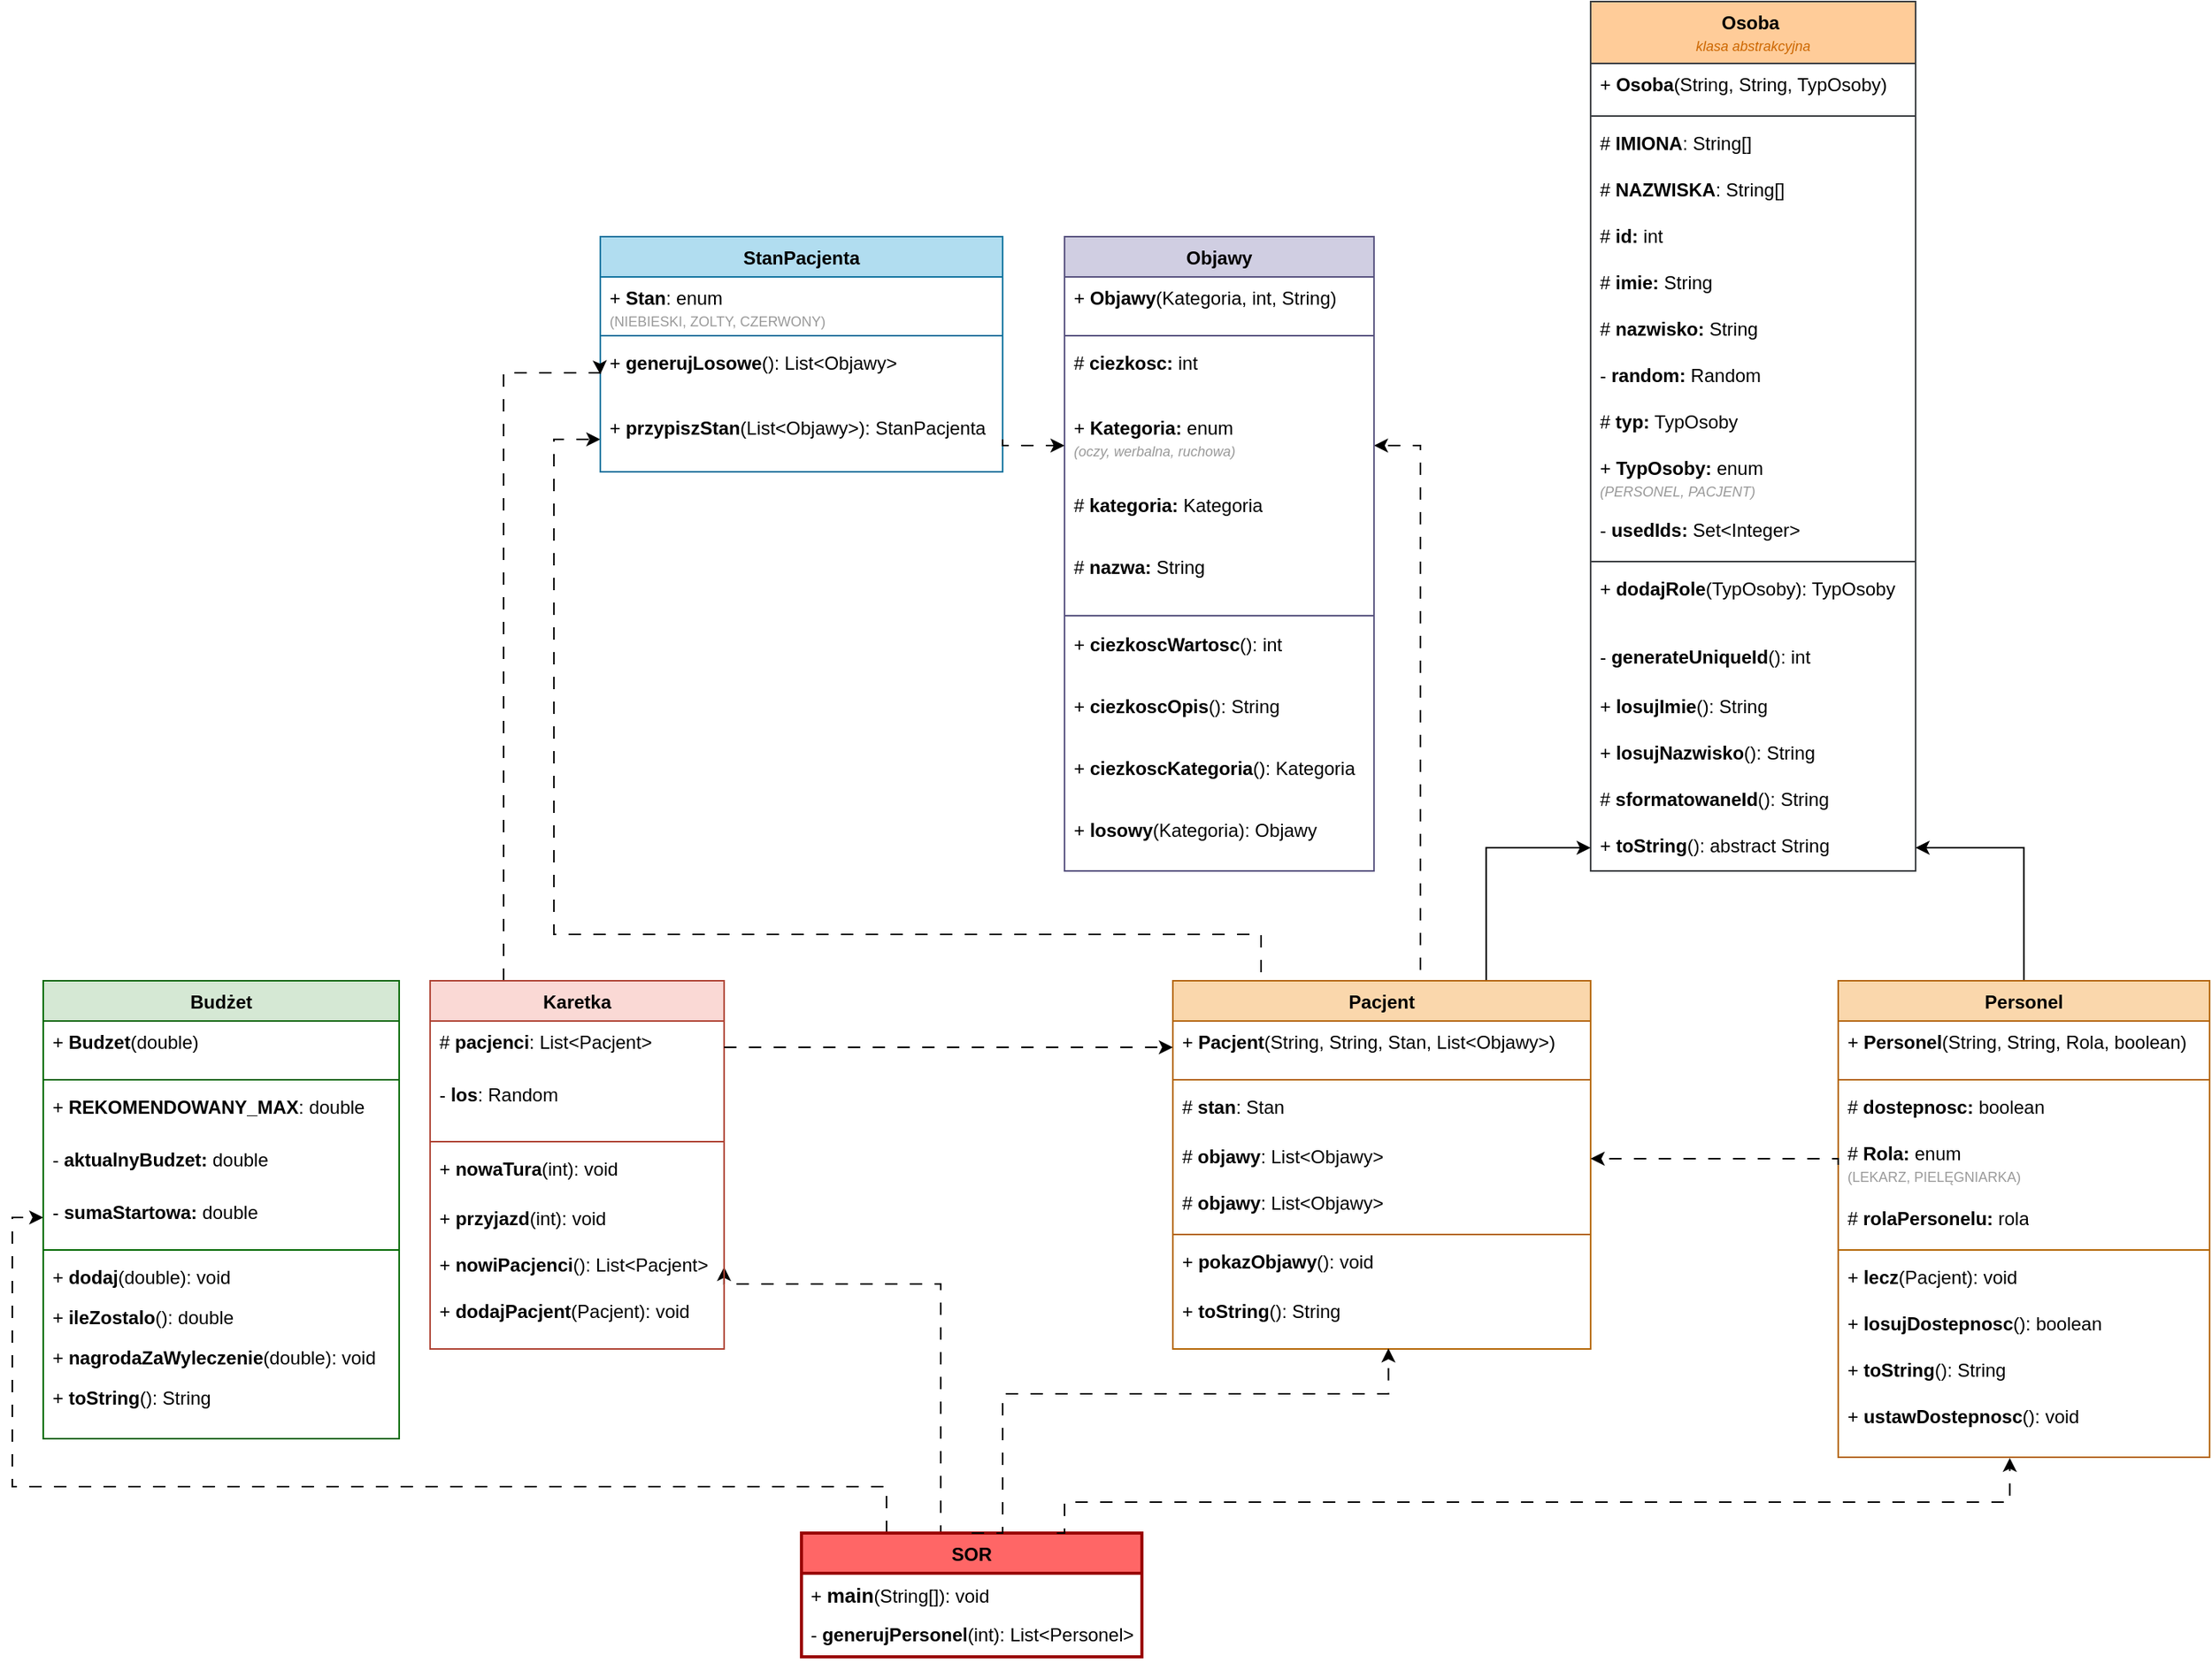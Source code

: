 <mxfile version="27.0.9">
  <diagram name="Strona-1" id="xCsK3-bNOWCkroTRgC9p">
    <mxGraphModel grid="1" page="1" gridSize="10" guides="1" tooltips="1" connect="1" arrows="1" fold="1" pageScale="1" pageWidth="1654" pageHeight="1169" math="0" shadow="0">
      <root>
        <mxCell id="0" />
        <mxCell id="1" parent="0" />
        <mxCell id="NBQ4iwB7kyEO6f9DM8Vm-1" value="Osoba&amp;nbsp;&lt;div&gt;&lt;i&gt;&lt;font style=&quot;font-size: 9px; font-weight: normal; color: rgb(204, 102, 0);&quot;&gt;klasa abstrakcyjna&lt;/font&gt;&lt;/i&gt;&lt;/div&gt;" style="swimlane;fontStyle=1;align=center;verticalAlign=top;childLayout=stackLayout;horizontal=1;startSize=40;horizontalStack=0;resizeParent=1;resizeParentMax=0;resizeLast=0;collapsible=1;marginBottom=0;whiteSpace=wrap;html=1;fillColor=#ffcc99;strokeColor=#36393d;" vertex="1" parent="1">
          <mxGeometry x="1136.94" y="20" width="210" height="562" as="geometry" />
        </mxCell>
        <mxCell id="wnNe19hSWPq940-PAh5z-2" value="+ &lt;b&gt;Osoba&lt;/b&gt;(String, String, TypOsoby)" style="text;strokeColor=none;fillColor=none;align=left;verticalAlign=top;spacingLeft=4;spacingRight=4;overflow=hidden;rotatable=0;points=[[0,0.5],[1,0.5]];portConstraint=eastwest;whiteSpace=wrap;html=1;" vertex="1" parent="NBQ4iwB7kyEO6f9DM8Vm-1">
          <mxGeometry y="40" width="210" height="30" as="geometry" />
        </mxCell>
        <mxCell id="rhBKlkivPUK1FHKw_JW7-6" value="" style="line;strokeWidth=1;fillColor=none;align=left;verticalAlign=middle;spacingTop=-1;spacingLeft=3;spacingRight=3;rotatable=0;labelPosition=right;points=[];portConstraint=eastwest;strokeColor=inherit;" vertex="1" parent="NBQ4iwB7kyEO6f9DM8Vm-1">
          <mxGeometry y="70" width="210" height="8" as="geometry" />
        </mxCell>
        <mxCell id="NBQ4iwB7kyEO6f9DM8Vm-19" value="# &lt;b&gt;IMIONA&lt;/b&gt;: String[]" style="text;strokeColor=none;fillColor=none;align=left;verticalAlign=top;spacingLeft=4;spacingRight=4;overflow=hidden;rotatable=0;points=[[0,0.5],[1,0.5]];portConstraint=eastwest;whiteSpace=wrap;html=1;" vertex="1" parent="NBQ4iwB7kyEO6f9DM8Vm-1">
          <mxGeometry y="78" width="210" height="30" as="geometry" />
        </mxCell>
        <mxCell id="NBQ4iwB7kyEO6f9DM8Vm-22" value="# &lt;b&gt;NAZWISKA&lt;/b&gt;: String[]" style="text;strokeColor=none;fillColor=none;align=left;verticalAlign=top;spacingLeft=4;spacingRight=4;overflow=hidden;rotatable=0;points=[[0,0.5],[1,0.5]];portConstraint=eastwest;whiteSpace=wrap;html=1;" vertex="1" parent="NBQ4iwB7kyEO6f9DM8Vm-1">
          <mxGeometry y="108" width="210" height="30" as="geometry" />
        </mxCell>
        <mxCell id="NBQ4iwB7kyEO6f9DM8Vm-18" value="# &lt;b&gt;id:&lt;/b&gt; int" style="text;strokeColor=none;fillColor=none;align=left;verticalAlign=top;spacingLeft=4;spacingRight=4;overflow=hidden;rotatable=0;points=[[0,0.5],[1,0.5]];portConstraint=eastwest;whiteSpace=wrap;html=1;" vertex="1" parent="NBQ4iwB7kyEO6f9DM8Vm-1">
          <mxGeometry y="138" width="210" height="30" as="geometry" />
        </mxCell>
        <mxCell id="rhBKlkivPUK1FHKw_JW7-7" value="# &lt;b&gt;imie: &lt;/b&gt;String" style="text;strokeColor=none;fillColor=none;align=left;verticalAlign=top;spacingLeft=4;spacingRight=4;overflow=hidden;rotatable=0;points=[[0,0.5],[1,0.5]];portConstraint=eastwest;whiteSpace=wrap;html=1;" vertex="1" parent="NBQ4iwB7kyEO6f9DM8Vm-1">
          <mxGeometry y="168" width="210" height="30" as="geometry" />
        </mxCell>
        <mxCell id="rhBKlkivPUK1FHKw_JW7-8" value="# &lt;b&gt;nazwisko: &lt;/b&gt;String" style="text;strokeColor=none;fillColor=none;align=left;verticalAlign=top;spacingLeft=4;spacingRight=4;overflow=hidden;rotatable=0;points=[[0,0.5],[1,0.5]];portConstraint=eastwest;whiteSpace=wrap;html=1;" vertex="1" parent="NBQ4iwB7kyEO6f9DM8Vm-1">
          <mxGeometry y="198" width="210" height="30" as="geometry" />
        </mxCell>
        <mxCell id="NBQ4iwB7kyEO6f9DM8Vm-36" value="- &lt;b&gt;random:&lt;/b&gt; Random" style="text;strokeColor=none;fillColor=none;align=left;verticalAlign=top;spacingLeft=4;spacingRight=4;overflow=hidden;rotatable=0;points=[[0,0.5],[1,0.5]];portConstraint=eastwest;whiteSpace=wrap;html=1;" vertex="1" parent="NBQ4iwB7kyEO6f9DM8Vm-1">
          <mxGeometry y="228" width="210" height="30" as="geometry" />
        </mxCell>
        <mxCell id="NBQ4iwB7kyEO6f9DM8Vm-20" value="#&lt;b&gt; typ:&lt;/b&gt; TypOsoby" style="text;strokeColor=none;fillColor=none;align=left;verticalAlign=top;spacingLeft=4;spacingRight=4;overflow=hidden;rotatable=0;points=[[0,0.5],[1,0.5]];portConstraint=eastwest;whiteSpace=wrap;html=1;" vertex="1" parent="NBQ4iwB7kyEO6f9DM8Vm-1">
          <mxGeometry y="258" width="210" height="30" as="geometry" />
        </mxCell>
        <mxCell id="NBQ4iwB7kyEO6f9DM8Vm-2" value="+ &lt;b&gt;TypOsoby:&lt;/b&gt; enum&lt;div&gt;&lt;font style=&quot;font-size: 9px; color: rgb(153, 153, 153);&quot;&gt;&lt;i&gt;(PERSONEL, PACJENT)&lt;/i&gt;&lt;/font&gt;&lt;/div&gt;" style="text;strokeColor=none;fillColor=none;align=left;verticalAlign=top;spacingLeft=4;spacingRight=4;overflow=hidden;rotatable=0;points=[[0,0.5],[1,0.5]];portConstraint=eastwest;whiteSpace=wrap;html=1;" vertex="1" parent="NBQ4iwB7kyEO6f9DM8Vm-1">
          <mxGeometry y="288" width="210" height="40" as="geometry" />
        </mxCell>
        <mxCell id="NBQ4iwB7kyEO6f9DM8Vm-37" value="- &lt;b&gt;usedIds:&lt;/b&gt; Set&amp;lt;Integer&amp;gt;" style="text;strokeColor=none;fillColor=none;align=left;verticalAlign=top;spacingLeft=4;spacingRight=4;overflow=hidden;rotatable=0;points=[[0,0.5],[1,0.5]];portConstraint=eastwest;whiteSpace=wrap;html=1;" vertex="1" parent="NBQ4iwB7kyEO6f9DM8Vm-1">
          <mxGeometry y="328" width="210" height="30" as="geometry" />
        </mxCell>
        <mxCell id="NBQ4iwB7kyEO6f9DM8Vm-3" value="" style="line;strokeWidth=1;fillColor=none;align=left;verticalAlign=middle;spacingTop=-1;spacingLeft=3;spacingRight=3;rotatable=0;labelPosition=right;points=[];portConstraint=eastwest;strokeColor=inherit;" vertex="1" parent="NBQ4iwB7kyEO6f9DM8Vm-1">
          <mxGeometry y="358" width="210" height="8" as="geometry" />
        </mxCell>
        <mxCell id="NBQ4iwB7kyEO6f9DM8Vm-27" value="+ &lt;b&gt;dodajRole&lt;/b&gt;(TypOsoby): TypOsoby" style="text;strokeColor=none;fillColor=none;align=left;verticalAlign=top;spacingLeft=4;spacingRight=4;overflow=hidden;rotatable=0;points=[[0,0.5],[1,0.5]];portConstraint=eastwest;whiteSpace=wrap;html=1;" vertex="1" parent="NBQ4iwB7kyEO6f9DM8Vm-1">
          <mxGeometry y="366" width="210" height="44" as="geometry" />
        </mxCell>
        <mxCell id="NBQ4iwB7kyEO6f9DM8Vm-4" value="- &lt;b&gt;generateUniqueId&lt;/b&gt;(): int" style="text;strokeColor=none;fillColor=none;align=left;verticalAlign=top;spacingLeft=4;spacingRight=4;overflow=hidden;rotatable=0;points=[[0,0.5],[1,0.5]];portConstraint=eastwest;whiteSpace=wrap;html=1;" vertex="1" parent="NBQ4iwB7kyEO6f9DM8Vm-1">
          <mxGeometry y="410" width="210" height="32" as="geometry" />
        </mxCell>
        <mxCell id="NBQ4iwB7kyEO6f9DM8Vm-24" value="+ &lt;b&gt;losujImie&lt;/b&gt;(): String" style="text;strokeColor=none;fillColor=none;align=left;verticalAlign=top;spacingLeft=4;spacingRight=4;overflow=hidden;rotatable=0;points=[[0,0.5],[1,0.5]];portConstraint=eastwest;whiteSpace=wrap;html=1;" vertex="1" parent="NBQ4iwB7kyEO6f9DM8Vm-1">
          <mxGeometry y="442" width="210" height="30" as="geometry" />
        </mxCell>
        <mxCell id="NBQ4iwB7kyEO6f9DM8Vm-26" value="+ &lt;b&gt;losujNazwisko&lt;/b&gt;(): String&lt;div&gt;&lt;br&gt;&lt;/div&gt;" style="text;strokeColor=none;fillColor=none;align=left;verticalAlign=top;spacingLeft=4;spacingRight=4;overflow=hidden;rotatable=0;points=[[0,0.5],[1,0.5]];portConstraint=eastwest;whiteSpace=wrap;html=1;" vertex="1" parent="NBQ4iwB7kyEO6f9DM8Vm-1">
          <mxGeometry y="472" width="210" height="30" as="geometry" />
        </mxCell>
        <mxCell id="NBQ4iwB7kyEO6f9DM8Vm-23" value="# &lt;b&gt;sformatowaneId&lt;/b&gt;(): String&lt;div&gt;&lt;br&gt;&lt;/div&gt;" style="text;strokeColor=none;fillColor=none;align=left;verticalAlign=top;spacingLeft=4;spacingRight=4;overflow=hidden;rotatable=0;points=[[0,0.5],[1,0.5]];portConstraint=eastwest;whiteSpace=wrap;html=1;" vertex="1" parent="NBQ4iwB7kyEO6f9DM8Vm-1">
          <mxGeometry y="502" width="210" height="30" as="geometry" />
        </mxCell>
        <mxCell id="NBQ4iwB7kyEO6f9DM8Vm-28" value="+ &lt;b&gt;toString&lt;/b&gt;(): abstract String" style="text;strokeColor=none;fillColor=none;align=left;verticalAlign=top;spacingLeft=4;spacingRight=4;overflow=hidden;rotatable=0;points=[[0,0.5],[1,0.5]];portConstraint=eastwest;whiteSpace=wrap;html=1;" vertex="1" parent="NBQ4iwB7kyEO6f9DM8Vm-1">
          <mxGeometry y="532" width="210" height="30" as="geometry" />
        </mxCell>
        <mxCell id="rhBKlkivPUK1FHKw_JW7-42" style="edgeStyle=orthogonalEdgeStyle;rounded=0;orthogonalLoop=1;jettySize=auto;html=1;exitX=0.25;exitY=0;exitDx=0;exitDy=0;entryX=0;entryY=0.5;entryDx=0;entryDy=0;dashed=1;dashPattern=8 8;" edge="1" parent="1" source="NBQ4iwB7kyEO6f9DM8Vm-9" target="rhBKlkivPUK1FHKw_JW7-19">
          <mxGeometry relative="1" as="geometry">
            <mxPoint x="496.94" y="344" as="targetPoint" />
            <Array as="points">
              <mxPoint x="923.94" y="623" />
              <mxPoint x="466.94" y="623" />
              <mxPoint x="466.94" y="303" />
            </Array>
          </mxGeometry>
        </mxCell>
        <mxCell id="rhBKlkivPUK1FHKw_JW7-46" style="edgeStyle=orthogonalEdgeStyle;rounded=0;orthogonalLoop=1;jettySize=auto;html=1;exitX=0.75;exitY=0;exitDx=0;exitDy=0;entryX=0;entryY=0.5;entryDx=0;entryDy=0;" edge="1" parent="1" source="NBQ4iwB7kyEO6f9DM8Vm-9" target="NBQ4iwB7kyEO6f9DM8Vm-28">
          <mxGeometry relative="1" as="geometry" />
        </mxCell>
        <mxCell id="rhBKlkivPUK1FHKw_JW7-50" style="edgeStyle=orthogonalEdgeStyle;rounded=0;orthogonalLoop=1;jettySize=auto;html=1;exitX=0.5;exitY=0;exitDx=0;exitDy=0;entryX=1;entryY=0.5;entryDx=0;entryDy=0;dashed=1;dashPattern=8 8;" edge="1" parent="1" source="NBQ4iwB7kyEO6f9DM8Vm-9" target="wnNe19hSWPq940-PAh5z-20">
          <mxGeometry relative="1" as="geometry">
            <Array as="points">
              <mxPoint x="1026.94" y="653" />
              <mxPoint x="1026.94" y="307" />
            </Array>
          </mxGeometry>
        </mxCell>
        <mxCell id="NBQ4iwB7kyEO6f9DM8Vm-9" value="Pacjent" style="swimlane;fontStyle=1;align=center;verticalAlign=top;childLayout=stackLayout;horizontal=1;startSize=26;horizontalStack=0;resizeParent=1;resizeParentMax=0;resizeLast=0;collapsible=1;marginBottom=0;whiteSpace=wrap;html=1;fillColor=#fad7ac;strokeColor=#b46504;" vertex="1" parent="1">
          <mxGeometry x="866.94" y="653" width="270" height="238" as="geometry" />
        </mxCell>
        <mxCell id="wnNe19hSWPq940-PAh5z-8" value="+ &lt;b&gt;Pacjent&lt;/b&gt;(String, String, Stan, List&amp;lt;Objawy&amp;gt;)&amp;nbsp;" style="text;strokeColor=none;fillColor=none;align=left;verticalAlign=top;spacingLeft=4;spacingRight=4;overflow=hidden;rotatable=0;points=[[0,0.5],[1,0.5]];portConstraint=eastwest;whiteSpace=wrap;html=1;" vertex="1" parent="NBQ4iwB7kyEO6f9DM8Vm-9">
          <mxGeometry y="26" width="270" height="34" as="geometry" />
        </mxCell>
        <mxCell id="rhBKlkivPUK1FHKw_JW7-9" value="" style="line;strokeWidth=1;fillColor=none;align=left;verticalAlign=middle;spacingTop=-1;spacingLeft=3;spacingRight=3;rotatable=0;labelPosition=right;points=[];portConstraint=eastwest;strokeColor=inherit;" vertex="1" parent="NBQ4iwB7kyEO6f9DM8Vm-9">
          <mxGeometry y="60" width="270" height="8" as="geometry" />
        </mxCell>
        <mxCell id="NBQ4iwB7kyEO6f9DM8Vm-10" value="# &lt;b&gt;stan&lt;/b&gt;: Stan" style="text;strokeColor=none;fillColor=none;align=left;verticalAlign=top;spacingLeft=4;spacingRight=4;overflow=hidden;rotatable=0;points=[[0,0.5],[1,0.5]];portConstraint=eastwest;whiteSpace=wrap;html=1;" vertex="1" parent="NBQ4iwB7kyEO6f9DM8Vm-9">
          <mxGeometry y="68" width="270" height="32" as="geometry" />
        </mxCell>
        <mxCell id="rhBKlkivPUK1FHKw_JW7-54" value="# &lt;b&gt;objawy&lt;/b&gt;: List&amp;lt;Objawy&amp;gt;" style="text;strokeColor=none;fillColor=none;align=left;verticalAlign=top;spacingLeft=4;spacingRight=4;overflow=hidden;rotatable=0;points=[[0,0.5],[1,0.5]];portConstraint=eastwest;whiteSpace=wrap;html=1;" vertex="1" parent="NBQ4iwB7kyEO6f9DM8Vm-9">
          <mxGeometry y="100" width="270" height="30" as="geometry" />
        </mxCell>
        <mxCell id="NBQ4iwB7kyEO6f9DM8Vm-39" value="# &lt;b&gt;objawy&lt;/b&gt;: List&amp;lt;Objawy&amp;gt;" style="text;strokeColor=none;fillColor=none;align=left;verticalAlign=top;spacingLeft=4;spacingRight=4;overflow=hidden;rotatable=0;points=[[0,0.5],[1,0.5]];portConstraint=eastwest;whiteSpace=wrap;html=1;" vertex="1" parent="NBQ4iwB7kyEO6f9DM8Vm-9">
          <mxGeometry y="130" width="270" height="30" as="geometry" />
        </mxCell>
        <mxCell id="NBQ4iwB7kyEO6f9DM8Vm-11" value="" style="line;strokeWidth=1;fillColor=none;align=left;verticalAlign=middle;spacingTop=-1;spacingLeft=3;spacingRight=3;rotatable=0;labelPosition=right;points=[];portConstraint=eastwest;strokeColor=inherit;" vertex="1" parent="NBQ4iwB7kyEO6f9DM8Vm-9">
          <mxGeometry y="160" width="270" height="8" as="geometry" />
        </mxCell>
        <mxCell id="NBQ4iwB7kyEO6f9DM8Vm-12" value="+ &lt;b&gt;pokazObjawy&lt;/b&gt;(): void&lt;div&gt;&lt;br&gt;&lt;/div&gt;" style="text;strokeColor=none;fillColor=none;align=left;verticalAlign=top;spacingLeft=4;spacingRight=4;overflow=hidden;rotatable=0;points=[[0,0.5],[1,0.5]];portConstraint=eastwest;whiteSpace=wrap;html=1;" vertex="1" parent="NBQ4iwB7kyEO6f9DM8Vm-9">
          <mxGeometry y="168" width="270" height="32" as="geometry" />
        </mxCell>
        <mxCell id="NBQ4iwB7kyEO6f9DM8Vm-40" value="+ &lt;b&gt;toString&lt;/b&gt;(): String" style="text;strokeColor=none;fillColor=none;align=left;verticalAlign=top;spacingLeft=4;spacingRight=4;overflow=hidden;rotatable=0;points=[[0,0.5],[1,0.5]];portConstraint=eastwest;whiteSpace=wrap;html=1;" vertex="1" parent="NBQ4iwB7kyEO6f9DM8Vm-9">
          <mxGeometry y="200" width="270" height="38" as="geometry" />
        </mxCell>
        <mxCell id="rhBKlkivPUK1FHKw_JW7-48" style="edgeStyle=orthogonalEdgeStyle;rounded=0;orthogonalLoop=1;jettySize=auto;html=1;exitX=0.5;exitY=0;exitDx=0;exitDy=0;entryX=1;entryY=0.5;entryDx=0;entryDy=0;" edge="1" parent="1" source="NBQ4iwB7kyEO6f9DM8Vm-13" target="NBQ4iwB7kyEO6f9DM8Vm-28">
          <mxGeometry relative="1" as="geometry" />
        </mxCell>
        <mxCell id="NBQ4iwB7kyEO6f9DM8Vm-13" value="Personel" style="swimlane;fontStyle=1;align=center;verticalAlign=top;childLayout=stackLayout;horizontal=1;startSize=26;horizontalStack=0;resizeParent=1;resizeParentMax=0;resizeLast=0;collapsible=1;marginBottom=0;whiteSpace=wrap;html=1;fillColor=#fad7ac;strokeColor=#b46504;" vertex="1" parent="1">
          <mxGeometry x="1296.94" y="653" width="240" height="308" as="geometry" />
        </mxCell>
        <mxCell id="NBQ4iwB7kyEO6f9DM8Vm-16" value="+ &lt;b&gt;Personel&lt;/b&gt;(String, String, Rola, boolean)" style="text;strokeColor=none;fillColor=none;align=left;verticalAlign=top;spacingLeft=4;spacingRight=4;overflow=hidden;rotatable=0;points=[[0,0.5],[1,0.5]];portConstraint=eastwest;whiteSpace=wrap;html=1;" vertex="1" parent="NBQ4iwB7kyEO6f9DM8Vm-13">
          <mxGeometry y="26" width="240" height="34" as="geometry" />
        </mxCell>
        <mxCell id="rhBKlkivPUK1FHKw_JW7-14" value="" style="line;strokeWidth=1;fillColor=none;align=left;verticalAlign=middle;spacingTop=-1;spacingLeft=3;spacingRight=3;rotatable=0;labelPosition=right;points=[];portConstraint=eastwest;strokeColor=inherit;" vertex="1" parent="NBQ4iwB7kyEO6f9DM8Vm-13">
          <mxGeometry y="60" width="240" height="8" as="geometry" />
        </mxCell>
        <mxCell id="wnNe19hSWPq940-PAh5z-9" value="# &lt;b&gt;dostepnosc: &lt;/b&gt;boolean" style="text;strokeColor=none;fillColor=none;align=left;verticalAlign=top;spacingLeft=4;spacingRight=4;overflow=hidden;rotatable=0;points=[[0,0.5],[1,0.5]];portConstraint=eastwest;whiteSpace=wrap;html=1;" vertex="1" parent="NBQ4iwB7kyEO6f9DM8Vm-13">
          <mxGeometry y="68" width="240" height="30" as="geometry" />
        </mxCell>
        <mxCell id="NBQ4iwB7kyEO6f9DM8Vm-14" value="# &lt;b&gt;Rola: &lt;/b&gt;enum&lt;br&gt;&lt;font style=&quot;font-size: 9px; color: rgb(153, 153, 153);&quot;&gt;(LEKARZ, PIELĘGNIARKA)&lt;/font&gt;" style="text;strokeColor=none;fillColor=none;align=left;verticalAlign=top;spacingLeft=4;spacingRight=4;overflow=hidden;rotatable=0;points=[[0,0.5],[1,0.5]];portConstraint=eastwest;whiteSpace=wrap;html=1;" vertex="1" parent="NBQ4iwB7kyEO6f9DM8Vm-13">
          <mxGeometry y="98" width="240" height="42" as="geometry" />
        </mxCell>
        <mxCell id="wnNe19hSWPq940-PAh5z-10" value="# &lt;b&gt;rolaPersonelu: &lt;/b&gt;rola" style="text;strokeColor=none;fillColor=none;align=left;verticalAlign=top;spacingLeft=4;spacingRight=4;overflow=hidden;rotatable=0;points=[[0,0.5],[1,0.5]];portConstraint=eastwest;whiteSpace=wrap;html=1;" vertex="1" parent="NBQ4iwB7kyEO6f9DM8Vm-13">
          <mxGeometry y="140" width="240" height="30" as="geometry" />
        </mxCell>
        <mxCell id="NBQ4iwB7kyEO6f9DM8Vm-15" value="" style="line;strokeWidth=1;fillColor=none;align=left;verticalAlign=middle;spacingTop=-1;spacingLeft=3;spacingRight=3;rotatable=0;labelPosition=right;points=[];portConstraint=eastwest;strokeColor=inherit;" vertex="1" parent="NBQ4iwB7kyEO6f9DM8Vm-13">
          <mxGeometry y="170" width="240" height="8" as="geometry" />
        </mxCell>
        <mxCell id="wnNe19hSWPq940-PAh5z-11" value="+ &lt;b&gt;lecz&lt;/b&gt;(Pacjent): void" style="text;strokeColor=none;fillColor=none;align=left;verticalAlign=top;spacingLeft=4;spacingRight=4;overflow=hidden;rotatable=0;points=[[0,0.5],[1,0.5]];portConstraint=eastwest;whiteSpace=wrap;html=1;" vertex="1" parent="NBQ4iwB7kyEO6f9DM8Vm-13">
          <mxGeometry y="178" width="240" height="30" as="geometry" />
        </mxCell>
        <mxCell id="wnNe19hSWPq940-PAh5z-14" value="+ &lt;b&gt;losujDostepnosc&lt;/b&gt;(): boolean" style="text;strokeColor=none;fillColor=none;align=left;verticalAlign=top;spacingLeft=4;spacingRight=4;overflow=hidden;rotatable=0;points=[[0,0.5],[1,0.5]];portConstraint=eastwest;whiteSpace=wrap;html=1;" vertex="1" parent="NBQ4iwB7kyEO6f9DM8Vm-13">
          <mxGeometry y="208" width="240" height="30" as="geometry" />
        </mxCell>
        <mxCell id="wnNe19hSWPq940-PAh5z-12" value="+ &lt;b&gt;toString&lt;/b&gt;(): String&lt;b&gt;&amp;nbsp;&lt;/b&gt;" style="text;strokeColor=none;fillColor=none;align=left;verticalAlign=top;spacingLeft=4;spacingRight=4;overflow=hidden;rotatable=0;points=[[0,0.5],[1,0.5]];portConstraint=eastwest;whiteSpace=wrap;html=1;" vertex="1" parent="NBQ4iwB7kyEO6f9DM8Vm-13">
          <mxGeometry y="238" width="240" height="30" as="geometry" />
        </mxCell>
        <mxCell id="wnNe19hSWPq940-PAh5z-13" value="+ &lt;b&gt;ustawDostepnosc&lt;/b&gt;(): void" style="text;strokeColor=none;fillColor=none;align=left;verticalAlign=top;spacingLeft=4;spacingRight=4;overflow=hidden;rotatable=0;points=[[0,0.5],[1,0.5]];portConstraint=eastwest;whiteSpace=wrap;html=1;" vertex="1" parent="NBQ4iwB7kyEO6f9DM8Vm-13">
          <mxGeometry y="268" width="240" height="40" as="geometry" />
        </mxCell>
        <mxCell id="wnNe19hSWPq940-PAh5z-19" value="Objawy" style="swimlane;fontStyle=1;align=center;verticalAlign=top;childLayout=stackLayout;horizontal=1;startSize=26;horizontalStack=0;resizeParent=1;resizeParentMax=0;resizeLast=0;collapsible=1;marginBottom=0;whiteSpace=wrap;html=1;fillColor=#d0cee2;strokeColor=#56517e;" vertex="1" parent="1">
          <mxGeometry x="796.94" y="172" width="200" height="410" as="geometry" />
        </mxCell>
        <mxCell id="wnNe19hSWPq940-PAh5z-22" value="+ &lt;b&gt;Objawy&lt;/b&gt;(Kategoria, int, String)" style="text;strokeColor=none;fillColor=none;align=left;verticalAlign=top;spacingLeft=4;spacingRight=4;overflow=hidden;rotatable=0;points=[[0,0.5],[1,0.5]];portConstraint=eastwest;whiteSpace=wrap;html=1;" vertex="1" parent="wnNe19hSWPq940-PAh5z-19">
          <mxGeometry y="26" width="200" height="34" as="geometry" />
        </mxCell>
        <mxCell id="rhBKlkivPUK1FHKw_JW7-18" value="" style="line;strokeWidth=1;fillColor=none;align=left;verticalAlign=middle;spacingTop=-1;spacingLeft=3;spacingRight=3;rotatable=0;labelPosition=right;points=[];portConstraint=eastwest;strokeColor=inherit;" vertex="1" parent="wnNe19hSWPq940-PAh5z-19">
          <mxGeometry y="60" width="200" height="8" as="geometry" />
        </mxCell>
        <mxCell id="wnNe19hSWPq940-PAh5z-28" value="# &lt;b&gt;ciezkosc: &lt;/b&gt;int" style="text;strokeColor=none;fillColor=none;align=left;verticalAlign=top;spacingLeft=4;spacingRight=4;overflow=hidden;rotatable=0;points=[[0,0.5],[1,0.5]];portConstraint=eastwest;whiteSpace=wrap;html=1;" vertex="1" parent="wnNe19hSWPq940-PAh5z-19">
          <mxGeometry y="68" width="200" height="42" as="geometry" />
        </mxCell>
        <mxCell id="wnNe19hSWPq940-PAh5z-20" value="+ &lt;b&gt;Kategoria: &lt;/b&gt;enum&lt;br&gt;&lt;i&gt;&lt;font style=&quot;color: rgb(153, 153, 153); font-size: 9px;&quot;&gt;(oczy, werbalna, ruchowa)&lt;/font&gt;&lt;/i&gt;" style="text;strokeColor=none;fillColor=none;align=left;verticalAlign=top;spacingLeft=4;spacingRight=4;overflow=hidden;rotatable=0;points=[[0,0.5],[1,0.5]];portConstraint=eastwest;whiteSpace=wrap;html=1;" vertex="1" parent="wnNe19hSWPq940-PAh5z-19">
          <mxGeometry y="110" width="200" height="50" as="geometry" />
        </mxCell>
        <mxCell id="wnNe19hSWPq940-PAh5z-27" value="# &lt;b&gt;kategoria: &lt;/b&gt;Kategoria" style="text;strokeColor=none;fillColor=none;align=left;verticalAlign=top;spacingLeft=4;spacingRight=4;overflow=hidden;rotatable=0;points=[[0,0.5],[1,0.5]];portConstraint=eastwest;whiteSpace=wrap;html=1;" vertex="1" parent="wnNe19hSWPq940-PAh5z-19">
          <mxGeometry y="160" width="200" height="40" as="geometry" />
        </mxCell>
        <mxCell id="wnNe19hSWPq940-PAh5z-29" value="# &lt;b&gt;nazwa: &lt;/b&gt;String" style="text;strokeColor=none;fillColor=none;align=left;verticalAlign=top;spacingLeft=4;spacingRight=4;overflow=hidden;rotatable=0;points=[[0,0.5],[1,0.5]];portConstraint=eastwest;whiteSpace=wrap;html=1;" vertex="1" parent="wnNe19hSWPq940-PAh5z-19">
          <mxGeometry y="200" width="200" height="40" as="geometry" />
        </mxCell>
        <mxCell id="wnNe19hSWPq940-PAh5z-21" value="" style="line;strokeWidth=1;fillColor=none;align=left;verticalAlign=middle;spacingTop=-1;spacingLeft=3;spacingRight=3;rotatable=0;labelPosition=right;points=[];portConstraint=eastwest;strokeColor=inherit;" vertex="1" parent="wnNe19hSWPq940-PAh5z-19">
          <mxGeometry y="240" width="200" height="10" as="geometry" />
        </mxCell>
        <mxCell id="wnNe19hSWPq940-PAh5z-30" value="+ &lt;b&gt;ciezkoscWartosc&lt;/b&gt;(): int" style="text;strokeColor=none;fillColor=none;align=left;verticalAlign=top;spacingLeft=4;spacingRight=4;overflow=hidden;rotatable=0;points=[[0,0.5],[1,0.5]];portConstraint=eastwest;whiteSpace=wrap;html=1;" vertex="1" parent="wnNe19hSWPq940-PAh5z-19">
          <mxGeometry y="250" width="200" height="40" as="geometry" />
        </mxCell>
        <mxCell id="wnNe19hSWPq940-PAh5z-31" value="+ &lt;b&gt;ciezkoscOpis&lt;/b&gt;(): String" style="text;strokeColor=none;fillColor=none;align=left;verticalAlign=top;spacingLeft=4;spacingRight=4;overflow=hidden;rotatable=0;points=[[0,0.5],[1,0.5]];portConstraint=eastwest;whiteSpace=wrap;html=1;" vertex="1" parent="wnNe19hSWPq940-PAh5z-19">
          <mxGeometry y="290" width="200" height="40" as="geometry" />
        </mxCell>
        <mxCell id="wnNe19hSWPq940-PAh5z-32" value="+ &lt;b&gt;ciezkoscKategoria&lt;/b&gt;(): Kategoria" style="text;strokeColor=none;fillColor=none;align=left;verticalAlign=top;spacingLeft=4;spacingRight=4;overflow=hidden;rotatable=0;points=[[0,0.5],[1,0.5]];portConstraint=eastwest;whiteSpace=wrap;html=1;" vertex="1" parent="wnNe19hSWPq940-PAh5z-19">
          <mxGeometry y="330" width="200" height="40" as="geometry" />
        </mxCell>
        <mxCell id="wnNe19hSWPq940-PAh5z-33" value="+ &lt;b&gt;losowy&lt;/b&gt;(Kategoria): Objawy" style="text;strokeColor=none;fillColor=none;align=left;verticalAlign=top;spacingLeft=4;spacingRight=4;overflow=hidden;rotatable=0;points=[[0,0.5],[1,0.5]];portConstraint=eastwest;whiteSpace=wrap;html=1;" vertex="1" parent="wnNe19hSWPq940-PAh5z-19">
          <mxGeometry y="370" width="200" height="40" as="geometry" />
        </mxCell>
        <mxCell id="rhBKlkivPUK1FHKw_JW7-36" style="edgeStyle=orthogonalEdgeStyle;rounded=0;orthogonalLoop=1;jettySize=auto;html=1;exitX=0.25;exitY=0;exitDx=0;exitDy=0;entryX=1;entryY=0.5;entryDx=0;entryDy=0;dashed=1;dashPattern=8 8;" edge="1" parent="1" source="wnNe19hSWPq940-PAh5z-23" target="wnNe19hSWPq940-PAh5z-88">
          <mxGeometry relative="1" as="geometry">
            <Array as="points">
              <mxPoint x="716.94" y="1010" />
              <mxPoint x="716.94" y="849" />
            </Array>
          </mxGeometry>
        </mxCell>
        <mxCell id="rhBKlkivPUK1FHKw_JW7-44" style="edgeStyle=orthogonalEdgeStyle;rounded=0;orthogonalLoop=1;jettySize=auto;html=1;exitX=0.25;exitY=0;exitDx=0;exitDy=0;entryX=0;entryY=0.5;entryDx=0;entryDy=0;dashed=1;dashPattern=8 8;" edge="1" parent="1" source="wnNe19hSWPq940-PAh5z-23" target="wnNe19hSWPq940-PAh5z-76">
          <mxGeometry relative="1" as="geometry">
            <Array as="points">
              <mxPoint x="681.94" y="980" />
              <mxPoint x="116.94" y="980" />
              <mxPoint x="116.94" y="806" />
            </Array>
          </mxGeometry>
        </mxCell>
        <mxCell id="wnNe19hSWPq940-PAh5z-23" value="&lt;font style=&quot;color: rgb(0, 0, 0);&quot;&gt;SOR&lt;/font&gt;" style="swimlane;fontStyle=1;align=center;verticalAlign=top;childLayout=stackLayout;horizontal=1;startSize=26;horizontalStack=0;resizeParent=1;resizeParentMax=0;resizeLast=0;collapsible=1;marginBottom=0;whiteSpace=wrap;html=1;fillColor=#FF6666;strokeColor=#990000;strokeWidth=2;" vertex="1" parent="1">
          <mxGeometry x="626.94" y="1010" width="220" height="80" as="geometry" />
        </mxCell>
        <mxCell id="wnNe19hSWPq940-PAh5z-26" value="&lt;font style=&quot;&quot;&gt;+ &lt;font style=&quot;&quot;&gt;&lt;b&gt;&lt;font style=&quot;font-size: 13px;&quot;&gt;main&lt;/font&gt;&lt;/b&gt;(String[])&lt;/font&gt;: void&lt;/font&gt;" style="text;strokeColor=none;fillColor=none;align=left;verticalAlign=top;spacingLeft=4;spacingRight=4;overflow=hidden;rotatable=0;points=[[0,0.5],[1,0.5]];portConstraint=eastwest;whiteSpace=wrap;html=1;fontColor=default;" vertex="1" parent="wnNe19hSWPq940-PAh5z-23">
          <mxGeometry y="26" width="220" height="26" as="geometry" />
        </mxCell>
        <mxCell id="wnNe19hSWPq940-PAh5z-89" value="- &lt;b&gt;generujPersonel&lt;/b&gt;(int): List&amp;lt;Personel&amp;gt;" style="text;strokeColor=none;fillColor=none;align=left;verticalAlign=top;spacingLeft=4;spacingRight=4;overflow=hidden;rotatable=0;points=[[0,0.5],[1,0.5]];portConstraint=eastwest;whiteSpace=wrap;html=1;" vertex="1" parent="wnNe19hSWPq940-PAh5z-23">
          <mxGeometry y="52" width="220" height="28" as="geometry" />
        </mxCell>
        <mxCell id="wnNe19hSWPq940-PAh5z-42" value="StanPacjenta" style="swimlane;fontStyle=1;align=center;verticalAlign=top;childLayout=stackLayout;horizontal=1;startSize=26;horizontalStack=0;resizeParent=1;resizeParentMax=0;resizeLast=0;collapsible=1;marginBottom=0;whiteSpace=wrap;html=1;fillColor=#b1ddf0;strokeColor=#10739e;" vertex="1" parent="1">
          <mxGeometry x="496.94" y="172" width="260" height="152" as="geometry" />
        </mxCell>
        <mxCell id="wnNe19hSWPq940-PAh5z-43" value="+ &lt;b&gt;Stan&lt;/b&gt;: enum&lt;br&gt;&lt;font style=&quot;font-size: 9px; color: rgb(153, 153, 153);&quot;&gt;(NIEBIESKI, ZOLTY, CZERWONY)&lt;/font&gt;" style="text;strokeColor=none;fillColor=none;align=left;verticalAlign=top;spacingLeft=4;spacingRight=4;overflow=hidden;rotatable=0;points=[[0,0.5],[1,0.5]];portConstraint=eastwest;whiteSpace=wrap;html=1;" vertex="1" parent="wnNe19hSWPq940-PAh5z-42">
          <mxGeometry y="26" width="260" height="34" as="geometry" />
        </mxCell>
        <mxCell id="wnNe19hSWPq940-PAh5z-44" value="" style="line;strokeWidth=1;fillColor=none;align=left;verticalAlign=middle;spacingTop=-1;spacingLeft=3;spacingRight=3;rotatable=0;labelPosition=right;points=[];portConstraint=eastwest;strokeColor=inherit;" vertex="1" parent="wnNe19hSWPq940-PAh5z-42">
          <mxGeometry y="60" width="260" height="8" as="geometry" />
        </mxCell>
        <mxCell id="wnNe19hSWPq940-PAh5z-45" value="+ &lt;b&gt;generujLosowe&lt;/b&gt;(): List&amp;lt;Objawy&amp;gt;" style="text;strokeColor=none;fillColor=none;align=left;verticalAlign=top;spacingLeft=4;spacingRight=4;overflow=hidden;rotatable=0;points=[[0,0.5],[1,0.5]];portConstraint=eastwest;whiteSpace=wrap;html=1;" vertex="1" parent="wnNe19hSWPq940-PAh5z-42">
          <mxGeometry y="68" width="260" height="42" as="geometry" />
        </mxCell>
        <mxCell id="rhBKlkivPUK1FHKw_JW7-19" value="+ &lt;b&gt;przypiszStan&lt;/b&gt;(List&amp;lt;Objawy&amp;gt;): StanPacjenta" style="text;strokeColor=none;fillColor=none;align=left;verticalAlign=top;spacingLeft=4;spacingRight=4;overflow=hidden;rotatable=0;points=[[0,0.5],[1,0.5]];portConstraint=eastwest;whiteSpace=wrap;html=1;" vertex="1" parent="wnNe19hSWPq940-PAh5z-42">
          <mxGeometry y="110" width="260" height="42" as="geometry" />
        </mxCell>
        <mxCell id="wnNe19hSWPq940-PAh5z-46" value="Budżet" style="swimlane;fontStyle=1;align=center;verticalAlign=top;childLayout=stackLayout;horizontal=1;startSize=26;horizontalStack=0;resizeParent=1;resizeParentMax=0;resizeLast=0;collapsible=1;marginBottom=0;whiteSpace=wrap;html=1;fillColor=#d5e8d4;strokeColor=light-dark(#006600,#446E2C);" vertex="1" parent="1">
          <mxGeometry x="136.94" y="653" width="230" height="296" as="geometry" />
        </mxCell>
        <mxCell id="wnNe19hSWPq940-PAh5z-49" value="+ &lt;b&gt;Budzet&lt;/b&gt;(double)" style="text;strokeColor=none;fillColor=none;align=left;verticalAlign=top;spacingLeft=4;spacingRight=4;overflow=hidden;rotatable=0;points=[[0,0.5],[1,0.5]];portConstraint=eastwest;whiteSpace=wrap;html=1;" vertex="1" parent="wnNe19hSWPq940-PAh5z-46">
          <mxGeometry y="26" width="230" height="34" as="geometry" />
        </mxCell>
        <mxCell id="rhBKlkivPUK1FHKw_JW7-17" value="" style="line;strokeWidth=1;fillColor=none;align=left;verticalAlign=middle;spacingTop=-1;spacingLeft=3;spacingRight=3;rotatable=0;labelPosition=right;points=[];portConstraint=eastwest;strokeColor=inherit;" vertex="1" parent="wnNe19hSWPq940-PAh5z-46">
          <mxGeometry y="60" width="230" height="8" as="geometry" />
        </mxCell>
        <mxCell id="wnNe19hSWPq940-PAh5z-47" value="+ &lt;b&gt;REKOMENDOWANY_MAX&lt;/b&gt;: double" style="text;strokeColor=none;fillColor=none;align=left;verticalAlign=top;spacingLeft=4;spacingRight=4;overflow=hidden;rotatable=0;points=[[0,0.5],[1,0.5]];portConstraint=eastwest;whiteSpace=wrap;html=1;" vertex="1" parent="wnNe19hSWPq940-PAh5z-46">
          <mxGeometry y="68" width="230" height="34" as="geometry" />
        </mxCell>
        <mxCell id="wnNe19hSWPq940-PAh5z-77" value="- &lt;b&gt;aktualnyBudzet: &lt;/b&gt;double" style="text;strokeColor=none;fillColor=none;align=left;verticalAlign=top;spacingLeft=4;spacingRight=4;overflow=hidden;rotatable=0;points=[[0,0.5],[1,0.5]];portConstraint=eastwest;whiteSpace=wrap;html=1;" vertex="1" parent="wnNe19hSWPq940-PAh5z-46">
          <mxGeometry y="102" width="230" height="34" as="geometry" />
        </mxCell>
        <mxCell id="wnNe19hSWPq940-PAh5z-76" value="- &lt;b&gt;sumaStartowa: &lt;/b&gt;double" style="text;strokeColor=none;fillColor=none;align=left;verticalAlign=top;spacingLeft=4;spacingRight=4;overflow=hidden;rotatable=0;points=[[0,0.5],[1,0.5]];portConstraint=eastwest;whiteSpace=wrap;html=1;" vertex="1" parent="wnNe19hSWPq940-PAh5z-46">
          <mxGeometry y="136" width="230" height="34" as="geometry" />
        </mxCell>
        <mxCell id="wnNe19hSWPq940-PAh5z-48" value="" style="line;strokeWidth=1;fillColor=none;align=left;verticalAlign=middle;spacingTop=-1;spacingLeft=3;spacingRight=3;rotatable=0;labelPosition=right;points=[];portConstraint=eastwest;strokeColor=inherit;" vertex="1" parent="wnNe19hSWPq940-PAh5z-46">
          <mxGeometry y="170" width="230" height="8" as="geometry" />
        </mxCell>
        <mxCell id="wnNe19hSWPq940-PAh5z-78" value="+ &lt;b&gt;dodaj&lt;/b&gt;(double): void&lt;div&gt;&lt;br&gt;&lt;/div&gt;" style="text;strokeColor=none;fillColor=none;align=left;verticalAlign=top;spacingLeft=4;spacingRight=4;overflow=hidden;rotatable=0;points=[[0,0.5],[1,0.5]];portConstraint=eastwest;whiteSpace=wrap;html=1;" vertex="1" parent="wnNe19hSWPq940-PAh5z-46">
          <mxGeometry y="178" width="230" height="26" as="geometry" />
        </mxCell>
        <mxCell id="wnNe19hSWPq940-PAh5z-81" value="+ &lt;b&gt;ileZostalo&lt;/b&gt;(): double" style="text;strokeColor=none;fillColor=none;align=left;verticalAlign=top;spacingLeft=4;spacingRight=4;overflow=hidden;rotatable=0;points=[[0,0.5],[1,0.5]];portConstraint=eastwest;whiteSpace=wrap;html=1;" vertex="1" parent="wnNe19hSWPq940-PAh5z-46">
          <mxGeometry y="204" width="230" height="26" as="geometry" />
        </mxCell>
        <mxCell id="wnNe19hSWPq940-PAh5z-79" value="+ &lt;b&gt;nagrodaZaWyleczenie&lt;/b&gt;(double): void" style="text;strokeColor=none;fillColor=none;align=left;verticalAlign=top;spacingLeft=4;spacingRight=4;overflow=hidden;rotatable=0;points=[[0,0.5],[1,0.5]];portConstraint=eastwest;whiteSpace=wrap;html=1;" vertex="1" parent="wnNe19hSWPq940-PAh5z-46">
          <mxGeometry y="230" width="230" height="26" as="geometry" />
        </mxCell>
        <mxCell id="wnNe19hSWPq940-PAh5z-82" value="+ &lt;b&gt;toString&lt;/b&gt;(): String" style="text;strokeColor=none;fillColor=none;align=left;verticalAlign=top;spacingLeft=4;spacingRight=4;overflow=hidden;rotatable=0;points=[[0,0.5],[1,0.5]];portConstraint=eastwest;whiteSpace=wrap;html=1;" vertex="1" parent="wnNe19hSWPq940-PAh5z-46">
          <mxGeometry y="256" width="230" height="40" as="geometry" />
        </mxCell>
        <mxCell id="rhBKlkivPUK1FHKw_JW7-45" style="edgeStyle=orthogonalEdgeStyle;rounded=0;orthogonalLoop=1;jettySize=auto;html=1;exitX=0.25;exitY=0;exitDx=0;exitDy=0;entryX=0;entryY=0.5;entryDx=0;entryDy=0;dashed=1;dashPattern=8 8;" edge="1" parent="1" source="wnNe19hSWPq940-PAh5z-50" target="wnNe19hSWPq940-PAh5z-45">
          <mxGeometry relative="1" as="geometry">
            <Array as="points">
              <mxPoint x="433.94" y="260" />
            </Array>
          </mxGeometry>
        </mxCell>
        <mxCell id="wnNe19hSWPq940-PAh5z-50" value="Karetka" style="swimlane;fontStyle=1;align=center;verticalAlign=top;childLayout=stackLayout;horizontal=1;startSize=26;horizontalStack=0;resizeParent=1;resizeParentMax=0;resizeLast=0;collapsible=1;marginBottom=0;whiteSpace=wrap;html=1;fillColor=#fad9d5;strokeColor=#ae4132;" vertex="1" parent="1">
          <mxGeometry x="386.94" y="653" width="190" height="238" as="geometry" />
        </mxCell>
        <mxCell id="wnNe19hSWPq940-PAh5z-51" value="# &lt;b&gt;pacjenci&lt;/b&gt;: List&amp;lt;Pacjent&amp;gt;" style="text;strokeColor=none;fillColor=none;align=left;verticalAlign=top;spacingLeft=4;spacingRight=4;overflow=hidden;rotatable=0;points=[[0,0.5],[1,0.5]];portConstraint=eastwest;whiteSpace=wrap;html=1;" vertex="1" parent="wnNe19hSWPq940-PAh5z-50">
          <mxGeometry y="26" width="190" height="34" as="geometry" />
        </mxCell>
        <mxCell id="wnNe19hSWPq940-PAh5z-86" value="- &lt;b&gt;los&lt;/b&gt;: Random" style="text;strokeColor=none;fillColor=none;align=left;verticalAlign=top;spacingLeft=4;spacingRight=4;overflow=hidden;rotatable=0;points=[[0,0.5],[1,0.5]];portConstraint=eastwest;whiteSpace=wrap;html=1;" vertex="1" parent="wnNe19hSWPq940-PAh5z-50">
          <mxGeometry y="60" width="190" height="40" as="geometry" />
        </mxCell>
        <mxCell id="wnNe19hSWPq940-PAh5z-52" value="" style="line;strokeWidth=1;fillColor=none;align=left;verticalAlign=middle;spacingTop=-1;spacingLeft=3;spacingRight=3;rotatable=0;labelPosition=right;points=[];portConstraint=eastwest;strokeColor=inherit;" vertex="1" parent="wnNe19hSWPq940-PAh5z-50">
          <mxGeometry y="100" width="190" height="8" as="geometry" />
        </mxCell>
        <mxCell id="wnNe19hSWPq940-PAh5z-53" value="+ &lt;b&gt;nowaTura&lt;/b&gt;(int): void" style="text;strokeColor=none;fillColor=none;align=left;verticalAlign=top;spacingLeft=4;spacingRight=4;overflow=hidden;rotatable=0;points=[[0,0.5],[1,0.5]];portConstraint=eastwest;whiteSpace=wrap;html=1;" vertex="1" parent="wnNe19hSWPq940-PAh5z-50">
          <mxGeometry y="108" width="190" height="32" as="geometry" />
        </mxCell>
        <mxCell id="wnNe19hSWPq940-PAh5z-87" value="+ &lt;b&gt;przyjazd&lt;/b&gt;(int): void" style="text;strokeColor=none;fillColor=none;align=left;verticalAlign=top;spacingLeft=4;spacingRight=4;overflow=hidden;rotatable=0;points=[[0,0.5],[1,0.5]];portConstraint=eastwest;whiteSpace=wrap;html=1;" vertex="1" parent="wnNe19hSWPq940-PAh5z-50">
          <mxGeometry y="140" width="190" height="30" as="geometry" />
        </mxCell>
        <mxCell id="wnNe19hSWPq940-PAh5z-88" value="+ &lt;b&gt;nowiPacjenci&lt;/b&gt;(): List&amp;lt;Pacjent&amp;gt;" style="text;strokeColor=none;fillColor=none;align=left;verticalAlign=top;spacingLeft=4;spacingRight=4;overflow=hidden;rotatable=0;points=[[0,0.5],[1,0.5]];portConstraint=eastwest;whiteSpace=wrap;html=1;fontSize=12;" vertex="1" parent="wnNe19hSWPq940-PAh5z-50">
          <mxGeometry y="170" width="190" height="30" as="geometry" />
        </mxCell>
        <mxCell id="rhBKlkivPUK1FHKw_JW7-16" value="+ &lt;b&gt;dodajPacjent&lt;/b&gt;(Pacjent): void" style="text;strokeColor=none;fillColor=none;align=left;verticalAlign=top;spacingLeft=4;spacingRight=4;overflow=hidden;rotatable=0;points=[[0,0.5],[1,0.5]];portConstraint=eastwest;whiteSpace=wrap;html=1;fontSize=12;" vertex="1" parent="wnNe19hSWPq940-PAh5z-50">
          <mxGeometry y="200" width="190" height="38" as="geometry" />
        </mxCell>
        <mxCell id="rhBKlkivPUK1FHKw_JW7-22" style="edgeStyle=orthogonalEdgeStyle;rounded=0;orthogonalLoop=1;jettySize=auto;html=1;exitX=0.5;exitY=0;exitDx=0;exitDy=0;entryX=0.516;entryY=0.991;entryDx=0;entryDy=0;entryPerimeter=0;dashed=1;dashPattern=8 8;" edge="1" parent="1" source="wnNe19hSWPq940-PAh5z-23" target="NBQ4iwB7kyEO6f9DM8Vm-40">
          <mxGeometry relative="1" as="geometry">
            <Array as="points">
              <mxPoint x="756.94" y="1010" />
              <mxPoint x="756.94" y="920" />
              <mxPoint x="1006.94" y="920" />
            </Array>
          </mxGeometry>
        </mxCell>
        <mxCell id="rhBKlkivPUK1FHKw_JW7-23" style="edgeStyle=orthogonalEdgeStyle;rounded=0;orthogonalLoop=1;jettySize=auto;html=1;entryX=0.462;entryY=1.011;entryDx=0;entryDy=0;entryPerimeter=0;dashed=1;dashPattern=8 8;exitX=0.75;exitY=0;exitDx=0;exitDy=0;" edge="1" parent="1" source="wnNe19hSWPq940-PAh5z-23" target="wnNe19hSWPq940-PAh5z-13">
          <mxGeometry relative="1" as="geometry">
            <mxPoint x="796.94" y="990" as="sourcePoint" />
            <Array as="points">
              <mxPoint x="796.94" y="1010" />
              <mxPoint x="796.94" y="990" />
              <mxPoint x="1407.94" y="990" />
            </Array>
          </mxGeometry>
        </mxCell>
        <mxCell id="rhBKlkivPUK1FHKw_JW7-37" style="edgeStyle=orthogonalEdgeStyle;rounded=0;orthogonalLoop=1;jettySize=auto;html=1;exitX=1;exitY=0.5;exitDx=0;exitDy=0;entryX=0;entryY=0.5;entryDx=0;entryDy=0;dashed=1;dashPattern=8 8;" edge="1" parent="1" source="wnNe19hSWPq940-PAh5z-51" target="wnNe19hSWPq940-PAh5z-8">
          <mxGeometry relative="1" as="geometry" />
        </mxCell>
        <mxCell id="rhBKlkivPUK1FHKw_JW7-52" style="edgeStyle=orthogonalEdgeStyle;rounded=0;orthogonalLoop=1;jettySize=auto;html=1;exitX=1;exitY=0.5;exitDx=0;exitDy=0;entryX=0;entryY=0.5;entryDx=0;entryDy=0;dashed=1;dashPattern=8 8;" edge="1" parent="1" source="rhBKlkivPUK1FHKw_JW7-19" target="wnNe19hSWPq940-PAh5z-20">
          <mxGeometry relative="1" as="geometry">
            <Array as="points">
              <mxPoint x="756.94" y="307" />
            </Array>
          </mxGeometry>
        </mxCell>
        <mxCell id="rhBKlkivPUK1FHKw_JW7-55" style="edgeStyle=orthogonalEdgeStyle;rounded=0;orthogonalLoop=1;jettySize=auto;html=1;exitX=0;exitY=0.5;exitDx=0;exitDy=0;entryX=1;entryY=0.5;entryDx=0;entryDy=0;dashed=1;dashPattern=8 8;" edge="1" parent="1" source="NBQ4iwB7kyEO6f9DM8Vm-14" target="rhBKlkivPUK1FHKw_JW7-54">
          <mxGeometry relative="1" as="geometry">
            <Array as="points">
              <mxPoint x="1296.94" y="768" />
            </Array>
          </mxGeometry>
        </mxCell>
      </root>
    </mxGraphModel>
  </diagram>
</mxfile>
